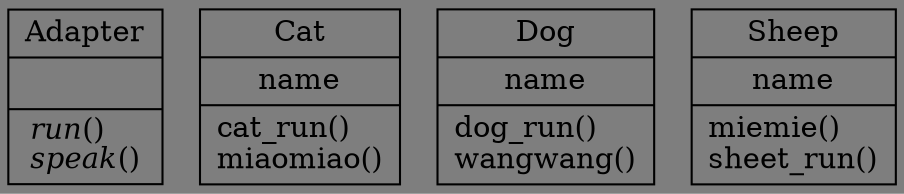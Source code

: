 digraph "classes_结构型模式-适配器模式.py" {
rankdir=BT
bgcolor="#7e7e7e"
charset="utf-8"
"结构型模式-适配器模式.Adapter" [color="black", fontcolor="black", label=<{Adapter|<br ALIGN="LEFT"/>|<I>run</I>()<br ALIGN="LEFT"/><I>speak</I>()<br ALIGN="LEFT"/>}>, shape="record", style="solid"];
"结构型模式-适配器模式.Cat" [color="black", fontcolor="black", label=<{Cat|name<br ALIGN="LEFT"/>|cat_run()<br ALIGN="LEFT"/>miaomiao()<br ALIGN="LEFT"/>}>, shape="record", style="solid"];
"结构型模式-适配器模式.Dog" [color="black", fontcolor="black", label=<{Dog|name<br ALIGN="LEFT"/>|dog_run()<br ALIGN="LEFT"/>wangwang()<br ALIGN="LEFT"/>}>, shape="record", style="solid"];
"结构型模式-适配器模式.Sheep" [color="black", fontcolor="black", label=<{Sheep|name<br ALIGN="LEFT"/>|miemie()<br ALIGN="LEFT"/>sheet_run()<br ALIGN="LEFT"/>}>, shape="record", style="solid"];
}
